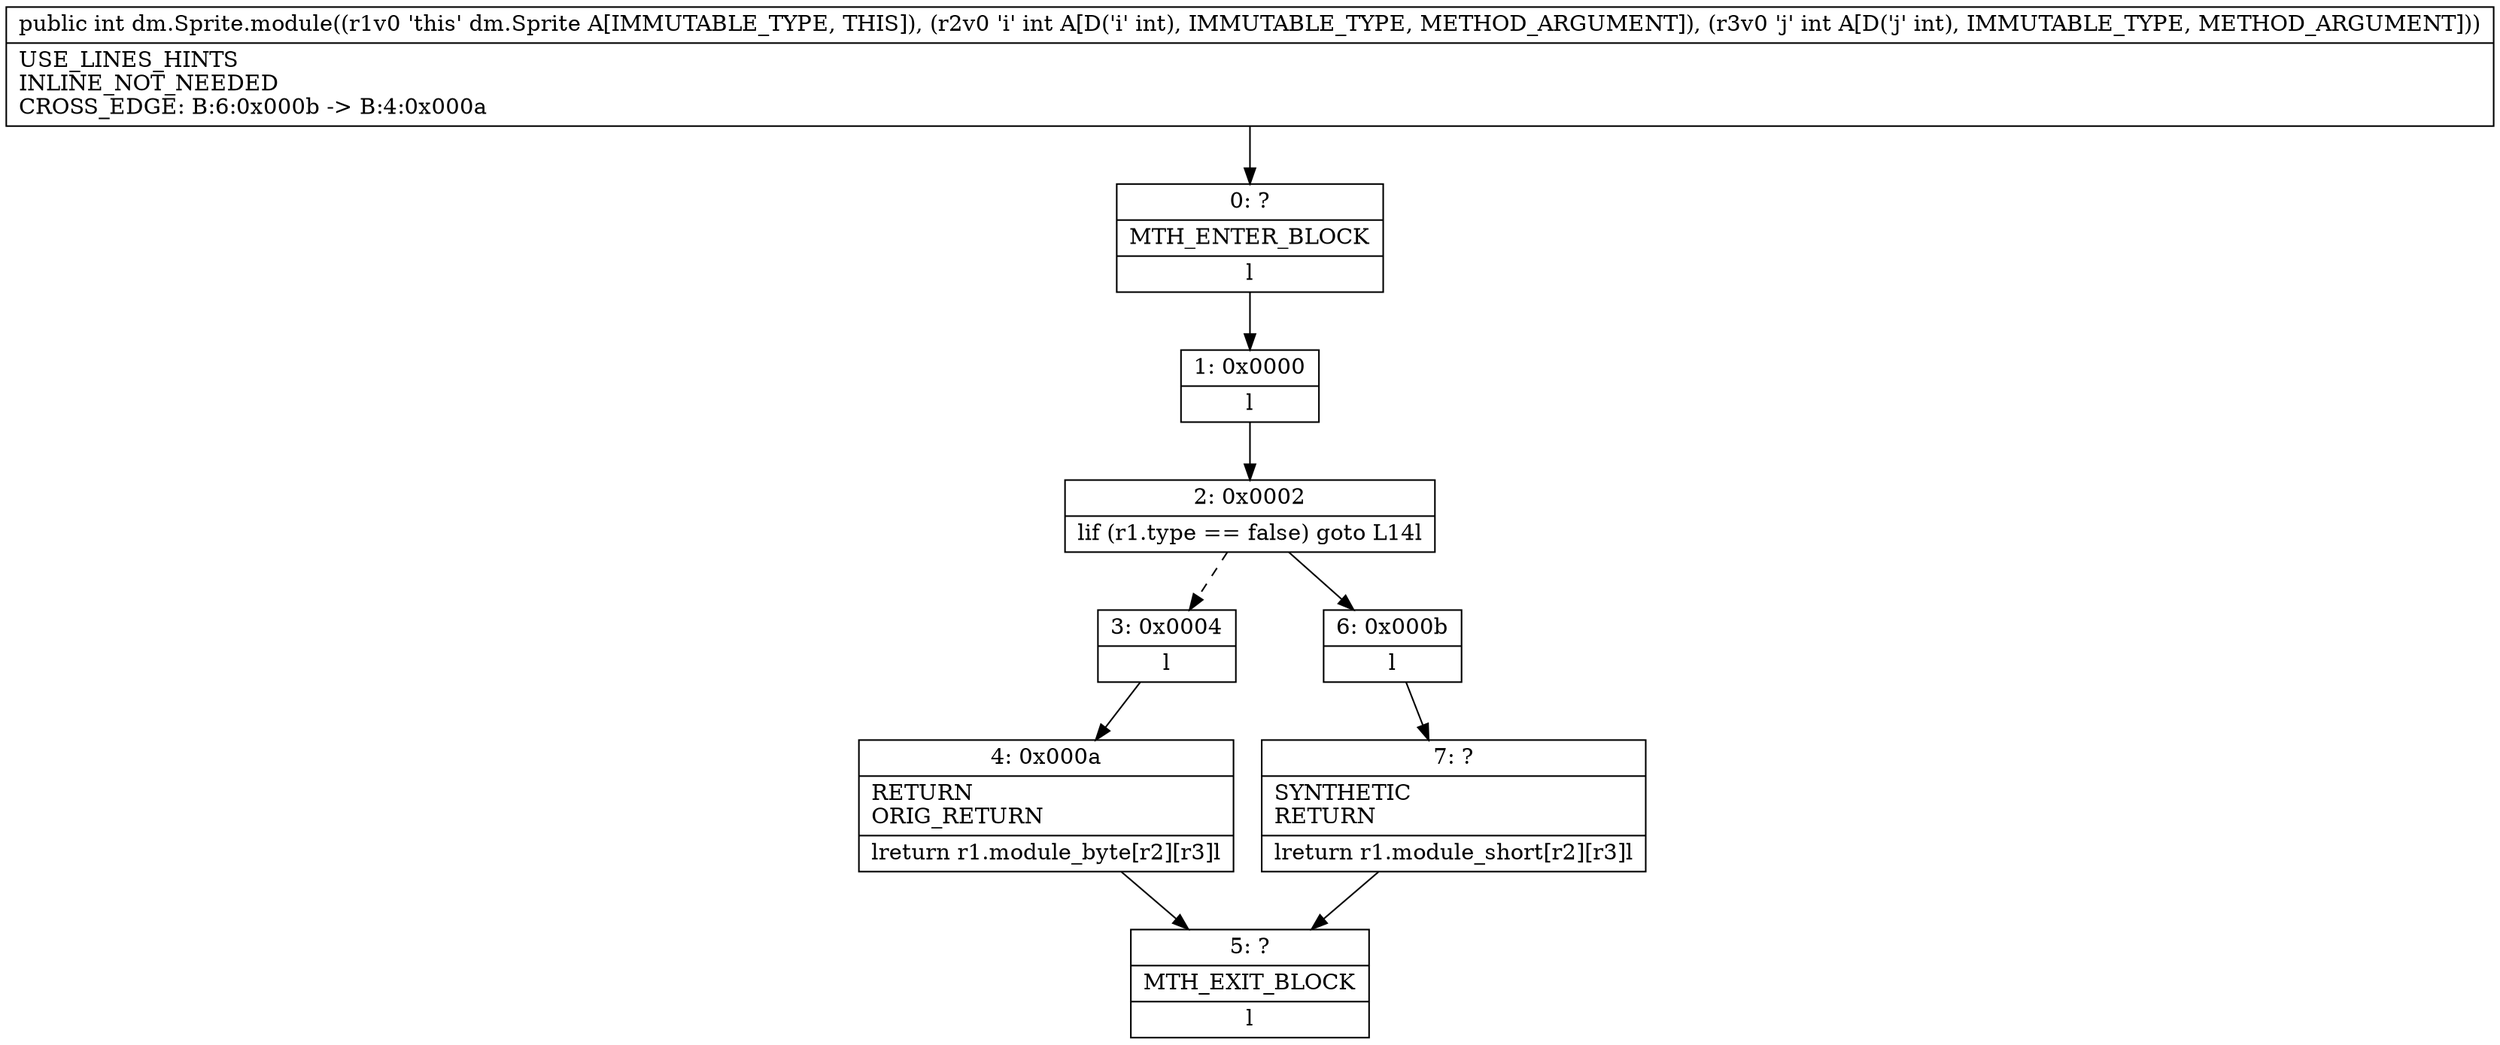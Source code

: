 digraph "CFG fordm.Sprite.module(II)I" {
Node_0 [shape=record,label="{0\:\ ?|MTH_ENTER_BLOCK\l|l}"];
Node_1 [shape=record,label="{1\:\ 0x0000|l}"];
Node_2 [shape=record,label="{2\:\ 0x0002|lif (r1.type == false) goto L14l}"];
Node_3 [shape=record,label="{3\:\ 0x0004|l}"];
Node_4 [shape=record,label="{4\:\ 0x000a|RETURN\lORIG_RETURN\l|lreturn r1.module_byte[r2][r3]l}"];
Node_5 [shape=record,label="{5\:\ ?|MTH_EXIT_BLOCK\l|l}"];
Node_6 [shape=record,label="{6\:\ 0x000b|l}"];
Node_7 [shape=record,label="{7\:\ ?|SYNTHETIC\lRETURN\l|lreturn r1.module_short[r2][r3]l}"];
MethodNode[shape=record,label="{public int dm.Sprite.module((r1v0 'this' dm.Sprite A[IMMUTABLE_TYPE, THIS]), (r2v0 'i' int A[D('i' int), IMMUTABLE_TYPE, METHOD_ARGUMENT]), (r3v0 'j' int A[D('j' int), IMMUTABLE_TYPE, METHOD_ARGUMENT]))  | USE_LINES_HINTS\lINLINE_NOT_NEEDED\lCROSS_EDGE: B:6:0x000b \-\> B:4:0x000a\l}"];
MethodNode -> Node_0;
Node_0 -> Node_1;
Node_1 -> Node_2;
Node_2 -> Node_3[style=dashed];
Node_2 -> Node_6;
Node_3 -> Node_4;
Node_4 -> Node_5;
Node_6 -> Node_7;
Node_7 -> Node_5;
}

